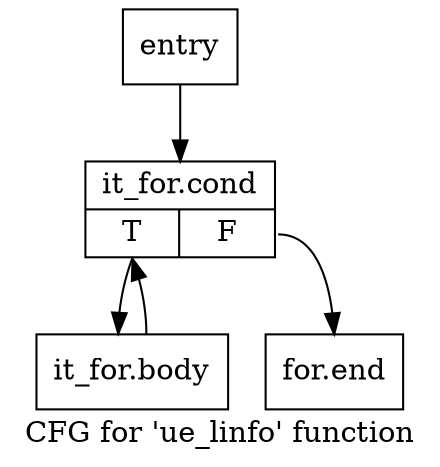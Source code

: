digraph "CFG for 'ue_linfo' function" {
	label="CFG for 'ue_linfo' function";

	Node0x214b770 [shape=record,label="{entry}"];
	Node0x214b770 -> Node0x214b7c0;
	Node0x214b7c0 [shape=record,label="{it_for.cond|{<s0>T|<s1>F}}"];
	Node0x214b7c0:s0 -> Node0x214b810;
	Node0x214b7c0:s1 -> Node0x214b860;
	Node0x214b810 [shape=record,label="{it_for.body}"];
	Node0x214b810 -> Node0x214b7c0;
	Node0x214b860 [shape=record,label="{for.end}"];
}

